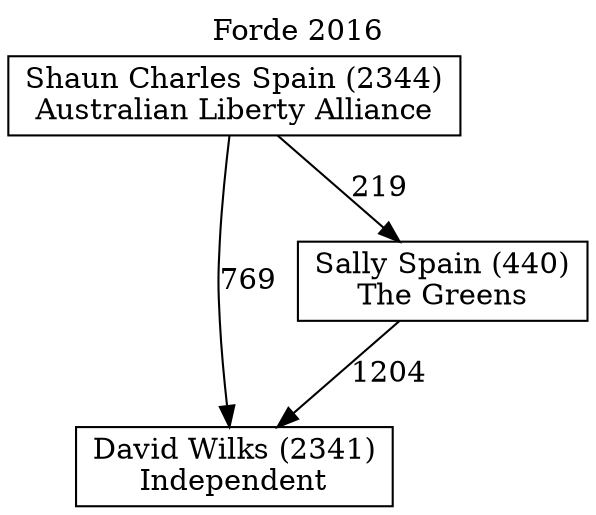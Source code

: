// House preference flow
digraph "David Wilks (2341)_Forde_2016" {
	graph [label="Forde 2016" labelloc=t mclimit=10]
	node [shape=box]
	"Shaun Charles Spain (2344)" [label="Shaun Charles Spain (2344)
Australian Liberty Alliance"]
	"David Wilks (2341)" [label="David Wilks (2341)
Independent"]
	"Sally Spain (440)" [label="Sally Spain (440)
The Greens"]
	"Sally Spain (440)" -> "David Wilks (2341)" [label=1204]
	"Shaun Charles Spain (2344)" -> "Sally Spain (440)" [label=219]
	"Shaun Charles Spain (2344)" -> "David Wilks (2341)" [label=769]
}
